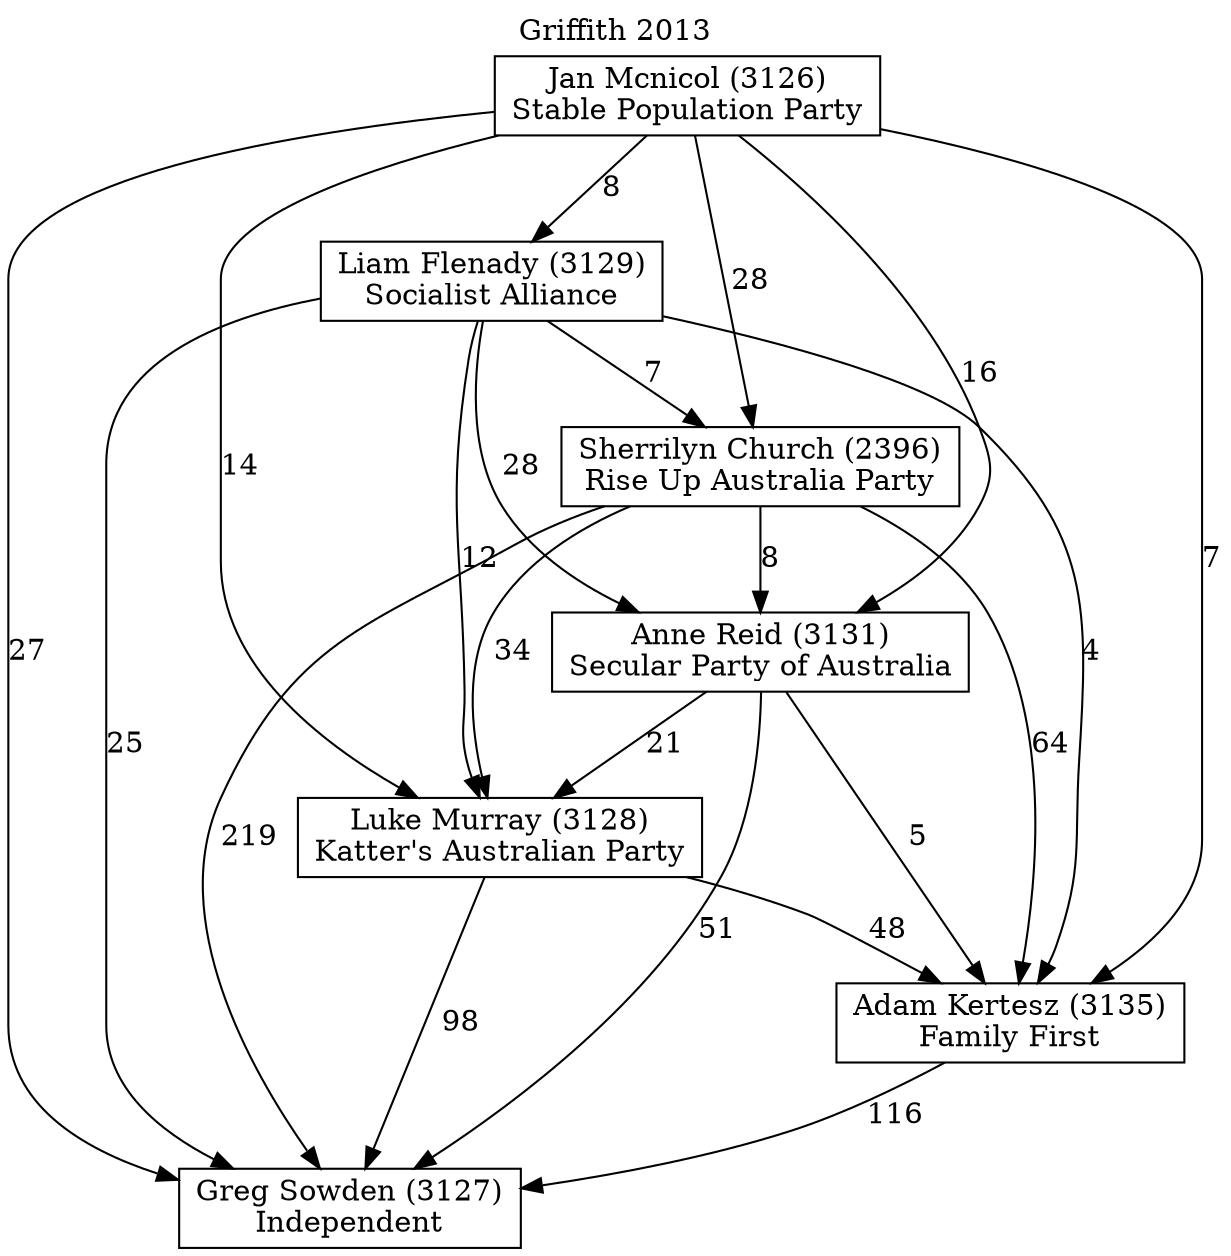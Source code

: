 // House preference flow
digraph "Greg Sowden (3127)_Griffith_2013" {
	graph [label="Griffith 2013" labelloc=t mclimit=10]
	node [shape=box]
	"Adam Kertesz (3135)" [label="Adam Kertesz (3135)
Family First"]
	"Anne Reid (3131)" [label="Anne Reid (3131)
Secular Party of Australia"]
	"Greg Sowden (3127)" [label="Greg Sowden (3127)
Independent"]
	"Jan Mcnicol (3126)" [label="Jan Mcnicol (3126)
Stable Population Party"]
	"Liam Flenady (3129)" [label="Liam Flenady (3129)
Socialist Alliance"]
	"Luke Murray (3128)" [label="Luke Murray (3128)
Katter's Australian Party"]
	"Sherrilyn Church (2396)" [label="Sherrilyn Church (2396)
Rise Up Australia Party"]
	"Adam Kertesz (3135)" -> "Greg Sowden (3127)" [label=116]
	"Anne Reid (3131)" -> "Adam Kertesz (3135)" [label=5]
	"Anne Reid (3131)" -> "Greg Sowden (3127)" [label=51]
	"Anne Reid (3131)" -> "Luke Murray (3128)" [label=21]
	"Jan Mcnicol (3126)" -> "Adam Kertesz (3135)" [label=7]
	"Jan Mcnicol (3126)" -> "Anne Reid (3131)" [label=16]
	"Jan Mcnicol (3126)" -> "Greg Sowden (3127)" [label=27]
	"Jan Mcnicol (3126)" -> "Liam Flenady (3129)" [label=8]
	"Jan Mcnicol (3126)" -> "Luke Murray (3128)" [label=14]
	"Jan Mcnicol (3126)" -> "Sherrilyn Church (2396)" [label=28]
	"Liam Flenady (3129)" -> "Adam Kertesz (3135)" [label=4]
	"Liam Flenady (3129)" -> "Anne Reid (3131)" [label=28]
	"Liam Flenady (3129)" -> "Greg Sowden (3127)" [label=25]
	"Liam Flenady (3129)" -> "Luke Murray (3128)" [label=12]
	"Liam Flenady (3129)" -> "Sherrilyn Church (2396)" [label=7]
	"Luke Murray (3128)" -> "Adam Kertesz (3135)" [label=48]
	"Luke Murray (3128)" -> "Greg Sowden (3127)" [label=98]
	"Sherrilyn Church (2396)" -> "Adam Kertesz (3135)" [label=64]
	"Sherrilyn Church (2396)" -> "Anne Reid (3131)" [label=8]
	"Sherrilyn Church (2396)" -> "Greg Sowden (3127)" [label=219]
	"Sherrilyn Church (2396)" -> "Luke Murray (3128)" [label=34]
}
